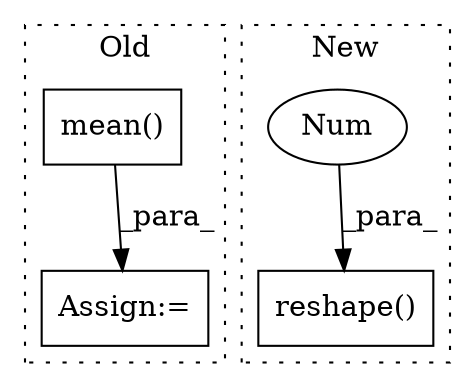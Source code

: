 digraph G {
subgraph cluster0 {
1 [label="mean()" a="75" s="1158" l="23" shape="box"];
3 [label="Assign:=" a="68" s="1154" l="3" shape="box"];
label = "Old";
style="dotted";
}
subgraph cluster1 {
2 [label="reshape()" a="75" s="1071,1110" l="15,1" shape="box"];
4 [label="Num" a="76" s="1086" l="2" shape="ellipse"];
label = "New";
style="dotted";
}
1 -> 3 [label="_para_"];
4 -> 2 [label="_para_"];
}